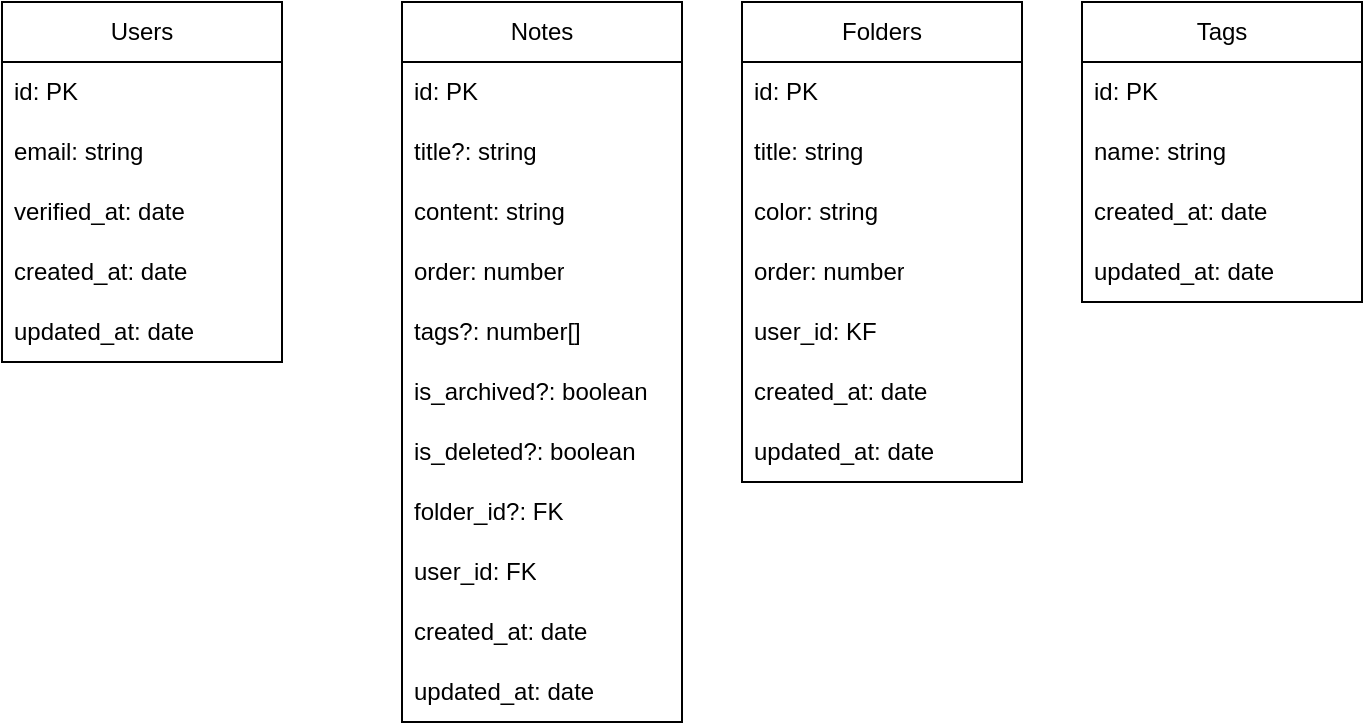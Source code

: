 <mxfile version="24.0.5" type="device">
  <diagram name="Page-1" id="xJWfDJZlJ9Dsc6jAtTrj">
    <mxGraphModel dx="1050" dy="566" grid="1" gridSize="10" guides="1" tooltips="1" connect="1" arrows="1" fold="1" page="1" pageScale="1" pageWidth="850" pageHeight="1100" math="0" shadow="0">
      <root>
        <mxCell id="0" />
        <mxCell id="1" parent="0" />
        <mxCell id="N48cvgCDdnNXPSLICcDn-1" value="Users" style="swimlane;fontStyle=0;childLayout=stackLayout;horizontal=1;startSize=30;horizontalStack=0;resizeParent=1;resizeParentMax=0;resizeLast=0;collapsible=1;marginBottom=0;whiteSpace=wrap;html=1;" parent="1" vertex="1">
          <mxGeometry x="80" y="120" width="140" height="180" as="geometry" />
        </mxCell>
        <mxCell id="N48cvgCDdnNXPSLICcDn-2" value="id: PK" style="text;strokeColor=none;fillColor=none;align=left;verticalAlign=middle;spacingLeft=4;spacingRight=4;overflow=hidden;points=[[0,0.5],[1,0.5]];portConstraint=eastwest;rotatable=0;whiteSpace=wrap;html=1;" parent="N48cvgCDdnNXPSLICcDn-1" vertex="1">
          <mxGeometry y="30" width="140" height="30" as="geometry" />
        </mxCell>
        <mxCell id="N48cvgCDdnNXPSLICcDn-3" value="email: string" style="text;strokeColor=none;fillColor=none;align=left;verticalAlign=middle;spacingLeft=4;spacingRight=4;overflow=hidden;points=[[0,0.5],[1,0.5]];portConstraint=eastwest;rotatable=0;whiteSpace=wrap;html=1;" parent="N48cvgCDdnNXPSLICcDn-1" vertex="1">
          <mxGeometry y="60" width="140" height="30" as="geometry" />
        </mxCell>
        <mxCell id="N48cvgCDdnNXPSLICcDn-9" value="verified_at: date" style="text;strokeColor=none;fillColor=none;align=left;verticalAlign=middle;spacingLeft=4;spacingRight=4;overflow=hidden;points=[[0,0.5],[1,0.5]];portConstraint=eastwest;rotatable=0;whiteSpace=wrap;html=1;" parent="N48cvgCDdnNXPSLICcDn-1" vertex="1">
          <mxGeometry y="90" width="140" height="30" as="geometry" />
        </mxCell>
        <mxCell id="N48cvgCDdnNXPSLICcDn-7" value="created_at: date" style="text;strokeColor=none;fillColor=none;align=left;verticalAlign=middle;spacingLeft=4;spacingRight=4;overflow=hidden;points=[[0,0.5],[1,0.5]];portConstraint=eastwest;rotatable=0;whiteSpace=wrap;html=1;" parent="N48cvgCDdnNXPSLICcDn-1" vertex="1">
          <mxGeometry y="120" width="140" height="30" as="geometry" />
        </mxCell>
        <mxCell id="N48cvgCDdnNXPSLICcDn-8" value="updated_at: date" style="text;strokeColor=none;fillColor=none;align=left;verticalAlign=middle;spacingLeft=4;spacingRight=4;overflow=hidden;points=[[0,0.5],[1,0.5]];portConstraint=eastwest;rotatable=0;whiteSpace=wrap;html=1;" parent="N48cvgCDdnNXPSLICcDn-1" vertex="1">
          <mxGeometry y="150" width="140" height="30" as="geometry" />
        </mxCell>
        <mxCell id="N48cvgCDdnNXPSLICcDn-10" value="Notes" style="swimlane;fontStyle=0;childLayout=stackLayout;horizontal=1;startSize=30;horizontalStack=0;resizeParent=1;resizeParentMax=0;resizeLast=0;collapsible=1;marginBottom=0;whiteSpace=wrap;html=1;" parent="1" vertex="1">
          <mxGeometry x="280" y="120" width="140" height="360" as="geometry" />
        </mxCell>
        <mxCell id="N48cvgCDdnNXPSLICcDn-11" value="id: PK" style="text;strokeColor=none;fillColor=none;align=left;verticalAlign=middle;spacingLeft=4;spacingRight=4;overflow=hidden;points=[[0,0.5],[1,0.5]];portConstraint=eastwest;rotatable=0;whiteSpace=wrap;html=1;" parent="N48cvgCDdnNXPSLICcDn-10" vertex="1">
          <mxGeometry y="30" width="140" height="30" as="geometry" />
        </mxCell>
        <mxCell id="N48cvgCDdnNXPSLICcDn-12" value="title?: string" style="text;strokeColor=none;fillColor=none;align=left;verticalAlign=middle;spacingLeft=4;spacingRight=4;overflow=hidden;points=[[0,0.5],[1,0.5]];portConstraint=eastwest;rotatable=0;whiteSpace=wrap;html=1;" parent="N48cvgCDdnNXPSLICcDn-10" vertex="1">
          <mxGeometry y="60" width="140" height="30" as="geometry" />
        </mxCell>
        <mxCell id="N48cvgCDdnNXPSLICcDn-13" value="content: string" style="text;strokeColor=none;fillColor=none;align=left;verticalAlign=middle;spacingLeft=4;spacingRight=4;overflow=hidden;points=[[0,0.5],[1,0.5]];portConstraint=eastwest;rotatable=0;whiteSpace=wrap;html=1;" parent="N48cvgCDdnNXPSLICcDn-10" vertex="1">
          <mxGeometry y="90" width="140" height="30" as="geometry" />
        </mxCell>
        <mxCell id="N48cvgCDdnNXPSLICcDn-34" value="order: number" style="text;strokeColor=none;fillColor=none;align=left;verticalAlign=middle;spacingLeft=4;spacingRight=4;overflow=hidden;points=[[0,0.5],[1,0.5]];portConstraint=eastwest;rotatable=0;whiteSpace=wrap;html=1;" parent="N48cvgCDdnNXPSLICcDn-10" vertex="1">
          <mxGeometry y="120" width="140" height="30" as="geometry" />
        </mxCell>
        <mxCell id="N48cvgCDdnNXPSLICcDn-44" value="tags?: number[]" style="text;strokeColor=none;fillColor=none;align=left;verticalAlign=middle;spacingLeft=4;spacingRight=4;overflow=hidden;points=[[0,0.5],[1,0.5]];portConstraint=eastwest;rotatable=0;whiteSpace=wrap;html=1;" parent="N48cvgCDdnNXPSLICcDn-10" vertex="1">
          <mxGeometry y="150" width="140" height="30" as="geometry" />
        </mxCell>
        <mxCell id="N48cvgCDdnNXPSLICcDn-36" value="is_archived?: boolean" style="text;strokeColor=none;fillColor=none;align=left;verticalAlign=middle;spacingLeft=4;spacingRight=4;overflow=hidden;points=[[0,0.5],[1,0.5]];portConstraint=eastwest;rotatable=0;whiteSpace=wrap;html=1;" parent="N48cvgCDdnNXPSLICcDn-10" vertex="1">
          <mxGeometry y="180" width="140" height="30" as="geometry" />
        </mxCell>
        <mxCell id="N48cvgCDdnNXPSLICcDn-37" value="is_deleted?: boolean" style="text;strokeColor=none;fillColor=none;align=left;verticalAlign=middle;spacingLeft=4;spacingRight=4;overflow=hidden;points=[[0,0.5],[1,0.5]];portConstraint=eastwest;rotatable=0;whiteSpace=wrap;html=1;" parent="N48cvgCDdnNXPSLICcDn-10" vertex="1">
          <mxGeometry y="210" width="140" height="30" as="geometry" />
        </mxCell>
        <mxCell id="N48cvgCDdnNXPSLICcDn-33" value="folder_id?: FK" style="text;strokeColor=none;fillColor=none;align=left;verticalAlign=middle;spacingLeft=4;spacingRight=4;overflow=hidden;points=[[0,0.5],[1,0.5]];portConstraint=eastwest;rotatable=0;whiteSpace=wrap;html=1;" parent="N48cvgCDdnNXPSLICcDn-10" vertex="1">
          <mxGeometry y="240" width="140" height="30" as="geometry" />
        </mxCell>
        <mxCell id="N48cvgCDdnNXPSLICcDn-29" value="user_id: FK" style="text;strokeColor=none;fillColor=none;align=left;verticalAlign=middle;spacingLeft=4;spacingRight=4;overflow=hidden;points=[[0,0.5],[1,0.5]];portConstraint=eastwest;rotatable=0;whiteSpace=wrap;html=1;" parent="N48cvgCDdnNXPSLICcDn-10" vertex="1">
          <mxGeometry y="270" width="140" height="30" as="geometry" />
        </mxCell>
        <mxCell id="N48cvgCDdnNXPSLICcDn-23" value="created_at: date" style="text;strokeColor=none;fillColor=none;align=left;verticalAlign=middle;spacingLeft=4;spacingRight=4;overflow=hidden;points=[[0,0.5],[1,0.5]];portConstraint=eastwest;rotatable=0;whiteSpace=wrap;html=1;" parent="N48cvgCDdnNXPSLICcDn-10" vertex="1">
          <mxGeometry y="300" width="140" height="30" as="geometry" />
        </mxCell>
        <mxCell id="N48cvgCDdnNXPSLICcDn-24" value="updated_at: date" style="text;strokeColor=none;fillColor=none;align=left;verticalAlign=middle;spacingLeft=4;spacingRight=4;overflow=hidden;points=[[0,0.5],[1,0.5]];portConstraint=eastwest;rotatable=0;whiteSpace=wrap;html=1;" parent="N48cvgCDdnNXPSLICcDn-10" vertex="1">
          <mxGeometry y="330" width="140" height="30" as="geometry" />
        </mxCell>
        <mxCell id="N48cvgCDdnNXPSLICcDn-15" value="Folders" style="swimlane;fontStyle=0;childLayout=stackLayout;horizontal=1;startSize=30;horizontalStack=0;resizeParent=1;resizeParentMax=0;resizeLast=0;collapsible=1;marginBottom=0;whiteSpace=wrap;html=1;" parent="1" vertex="1">
          <mxGeometry x="450" y="120" width="140" height="240" as="geometry" />
        </mxCell>
        <mxCell id="N48cvgCDdnNXPSLICcDn-16" value="id: PK" style="text;strokeColor=none;fillColor=none;align=left;verticalAlign=middle;spacingLeft=4;spacingRight=4;overflow=hidden;points=[[0,0.5],[1,0.5]];portConstraint=eastwest;rotatable=0;whiteSpace=wrap;html=1;" parent="N48cvgCDdnNXPSLICcDn-15" vertex="1">
          <mxGeometry y="30" width="140" height="30" as="geometry" />
        </mxCell>
        <mxCell id="N48cvgCDdnNXPSLICcDn-17" value="title: string" style="text;strokeColor=none;fillColor=none;align=left;verticalAlign=middle;spacingLeft=4;spacingRight=4;overflow=hidden;points=[[0,0.5],[1,0.5]];portConstraint=eastwest;rotatable=0;whiteSpace=wrap;html=1;" parent="N48cvgCDdnNXPSLICcDn-15" vertex="1">
          <mxGeometry y="60" width="140" height="30" as="geometry" />
        </mxCell>
        <mxCell id="N48cvgCDdnNXPSLICcDn-18" value="color: string" style="text;strokeColor=none;fillColor=none;align=left;verticalAlign=middle;spacingLeft=4;spacingRight=4;overflow=hidden;points=[[0,0.5],[1,0.5]];portConstraint=eastwest;rotatable=0;whiteSpace=wrap;html=1;" parent="N48cvgCDdnNXPSLICcDn-15" vertex="1">
          <mxGeometry y="90" width="140" height="30" as="geometry" />
        </mxCell>
        <mxCell id="N48cvgCDdnNXPSLICcDn-35" value="order: number" style="text;strokeColor=none;fillColor=none;align=left;verticalAlign=middle;spacingLeft=4;spacingRight=4;overflow=hidden;points=[[0,0.5],[1,0.5]];portConstraint=eastwest;rotatable=0;whiteSpace=wrap;html=1;" parent="N48cvgCDdnNXPSLICcDn-15" vertex="1">
          <mxGeometry y="120" width="140" height="30" as="geometry" />
        </mxCell>
        <mxCell id="N48cvgCDdnNXPSLICcDn-31" value="user_id: KF" style="text;strokeColor=none;fillColor=none;align=left;verticalAlign=middle;spacingLeft=4;spacingRight=4;overflow=hidden;points=[[0,0.5],[1,0.5]];portConstraint=eastwest;rotatable=0;whiteSpace=wrap;html=1;" parent="N48cvgCDdnNXPSLICcDn-15" vertex="1">
          <mxGeometry y="150" width="140" height="30" as="geometry" />
        </mxCell>
        <mxCell id="N48cvgCDdnNXPSLICcDn-25" value="created_at: date" style="text;strokeColor=none;fillColor=none;align=left;verticalAlign=middle;spacingLeft=4;spacingRight=4;overflow=hidden;points=[[0,0.5],[1,0.5]];portConstraint=eastwest;rotatable=0;whiteSpace=wrap;html=1;" parent="N48cvgCDdnNXPSLICcDn-15" vertex="1">
          <mxGeometry y="180" width="140" height="30" as="geometry" />
        </mxCell>
        <mxCell id="N48cvgCDdnNXPSLICcDn-26" value="updated_at: date" style="text;strokeColor=none;fillColor=none;align=left;verticalAlign=middle;spacingLeft=4;spacingRight=4;overflow=hidden;points=[[0,0.5],[1,0.5]];portConstraint=eastwest;rotatable=0;whiteSpace=wrap;html=1;" parent="N48cvgCDdnNXPSLICcDn-15" vertex="1">
          <mxGeometry y="210" width="140" height="30" as="geometry" />
        </mxCell>
        <mxCell id="N48cvgCDdnNXPSLICcDn-19" value="Tags" style="swimlane;fontStyle=0;childLayout=stackLayout;horizontal=1;startSize=30;horizontalStack=0;resizeParent=1;resizeParentMax=0;resizeLast=0;collapsible=1;marginBottom=0;whiteSpace=wrap;html=1;" parent="1" vertex="1">
          <mxGeometry x="620" y="120" width="140" height="150" as="geometry" />
        </mxCell>
        <mxCell id="N48cvgCDdnNXPSLICcDn-20" value="id: PK" style="text;strokeColor=none;fillColor=none;align=left;verticalAlign=middle;spacingLeft=4;spacingRight=4;overflow=hidden;points=[[0,0.5],[1,0.5]];portConstraint=eastwest;rotatable=0;whiteSpace=wrap;html=1;" parent="N48cvgCDdnNXPSLICcDn-19" vertex="1">
          <mxGeometry y="30" width="140" height="30" as="geometry" />
        </mxCell>
        <mxCell id="N48cvgCDdnNXPSLICcDn-21" value="name: string" style="text;strokeColor=none;fillColor=none;align=left;verticalAlign=middle;spacingLeft=4;spacingRight=4;overflow=hidden;points=[[0,0.5],[1,0.5]];portConstraint=eastwest;rotatable=0;whiteSpace=wrap;html=1;" parent="N48cvgCDdnNXPSLICcDn-19" vertex="1">
          <mxGeometry y="60" width="140" height="30" as="geometry" />
        </mxCell>
        <mxCell id="N48cvgCDdnNXPSLICcDn-27" value="created_at: date" style="text;strokeColor=none;fillColor=none;align=left;verticalAlign=middle;spacingLeft=4;spacingRight=4;overflow=hidden;points=[[0,0.5],[1,0.5]];portConstraint=eastwest;rotatable=0;whiteSpace=wrap;html=1;" parent="N48cvgCDdnNXPSLICcDn-19" vertex="1">
          <mxGeometry y="90" width="140" height="30" as="geometry" />
        </mxCell>
        <mxCell id="N48cvgCDdnNXPSLICcDn-28" value="updated_at: date" style="text;strokeColor=none;fillColor=none;align=left;verticalAlign=middle;spacingLeft=4;spacingRight=4;overflow=hidden;points=[[0,0.5],[1,0.5]];portConstraint=eastwest;rotatable=0;whiteSpace=wrap;html=1;" parent="N48cvgCDdnNXPSLICcDn-19" vertex="1">
          <mxGeometry y="120" width="140" height="30" as="geometry" />
        </mxCell>
      </root>
    </mxGraphModel>
  </diagram>
</mxfile>
